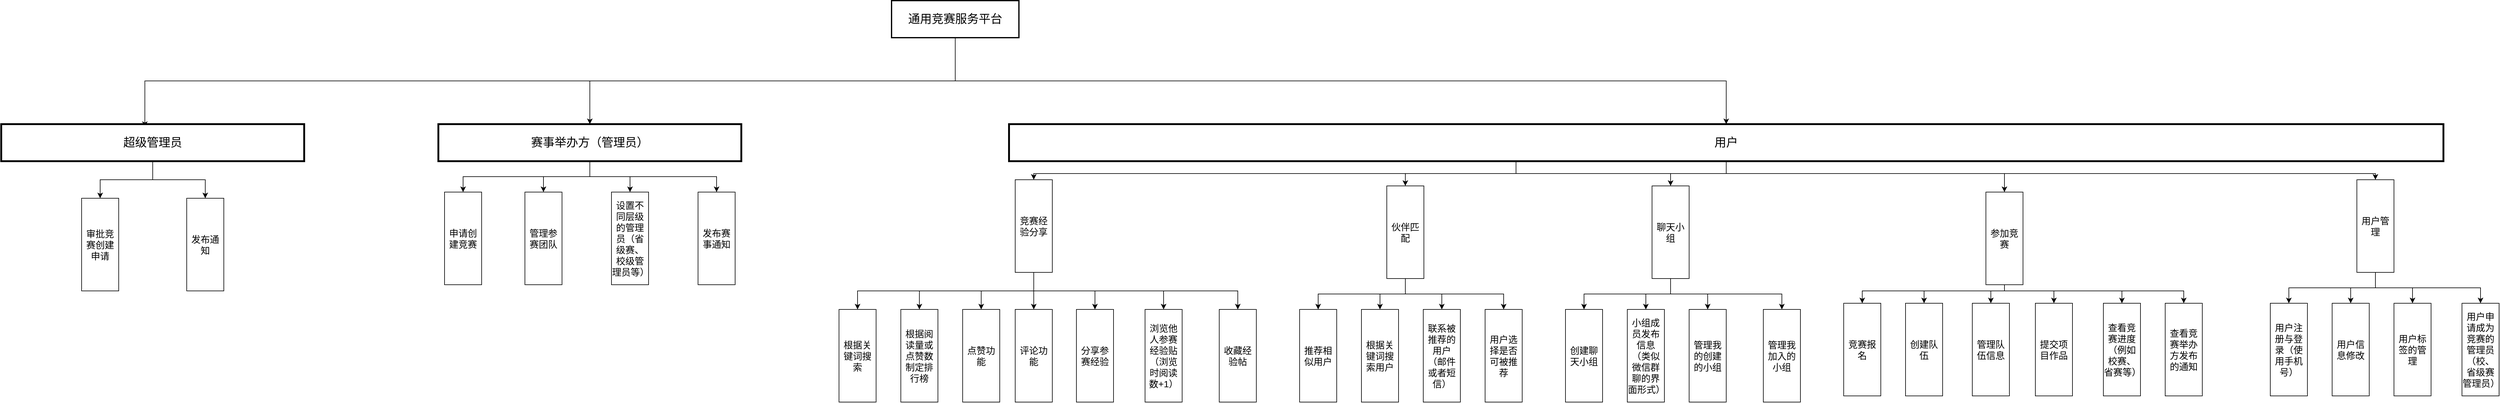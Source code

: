 <mxfile version="20.8.21" type="github">
  <diagram name="第 1 页" id="pT8ZbqHC3ATKMNTix457">
    <mxGraphModel dx="6904" dy="3874" grid="1" gridSize="10" guides="1" tooltips="1" connect="1" arrows="1" fold="1" page="1" pageScale="1" pageWidth="827" pageHeight="1169" math="0" shadow="0">
      <root>
        <mxCell id="0" />
        <mxCell id="1" parent="0" />
        <mxCell id="Y6RtNjVWylD-jsH2ztYq-1" style="edgeStyle=orthogonalEdgeStyle;rounded=0;orthogonalLoop=1;jettySize=auto;html=1;exitX=0.5;exitY=1;exitDx=0;exitDy=0;entryX=0.5;entryY=0;entryDx=0;entryDy=0;" edge="1" parent="1" source="Ilk_Vb8Y_KArp8zagEo2-1" target="Ilk_Vb8Y_KArp8zagEo2-3">
          <mxGeometry relative="1" as="geometry" />
        </mxCell>
        <mxCell id="Y6RtNjVWylD-jsH2ztYq-4" style="edgeStyle=orthogonalEdgeStyle;rounded=0;orthogonalLoop=1;jettySize=auto;html=1;exitX=0.5;exitY=1;exitDx=0;exitDy=0;entryX=0.5;entryY=0;entryDx=0;entryDy=0;" edge="1" parent="1" source="Ilk_Vb8Y_KArp8zagEo2-1" target="Ilk_Vb8Y_KArp8zagEo2-2">
          <mxGeometry relative="1" as="geometry" />
        </mxCell>
        <mxCell id="Y6RtNjVWylD-jsH2ztYq-94" style="edgeStyle=orthogonalEdgeStyle;rounded=0;orthogonalLoop=1;jettySize=auto;html=1;exitX=0.5;exitY=1;exitDx=0;exitDy=0;entryX=0.474;entryY=0.077;entryDx=0;entryDy=0;entryPerimeter=0;fontSize=15;" edge="1" parent="1" source="Ilk_Vb8Y_KArp8zagEo2-1" target="Y6RtNjVWylD-jsH2ztYq-89">
          <mxGeometry relative="1" as="geometry" />
        </mxCell>
        <mxCell id="Ilk_Vb8Y_KArp8zagEo2-1" value="&lt;font style=&quot;font-size: 19px;&quot;&gt;通用竞赛服务平台&lt;/font&gt;" style="rounded=0;whiteSpace=wrap;html=1;strokeWidth=2;" parent="1" vertex="1">
          <mxGeometry x="320" y="-170" width="206" height="60" as="geometry" />
        </mxCell>
        <mxCell id="Y6RtNjVWylD-jsH2ztYq-81" style="edgeStyle=orthogonalEdgeStyle;rounded=0;orthogonalLoop=1;jettySize=auto;html=1;exitX=0.5;exitY=1;exitDx=0;exitDy=0;entryX=0.5;entryY=0;entryDx=0;entryDy=0;fontSize=15;" edge="1" parent="1" source="Ilk_Vb8Y_KArp8zagEo2-2" target="Y6RtNjVWylD-jsH2ztYq-66">
          <mxGeometry relative="1" as="geometry" />
        </mxCell>
        <mxCell id="Y6RtNjVWylD-jsH2ztYq-82" style="edgeStyle=orthogonalEdgeStyle;rounded=0;orthogonalLoop=1;jettySize=auto;html=1;exitX=0.5;exitY=1;exitDx=0;exitDy=0;entryX=0.5;entryY=0;entryDx=0;entryDy=0;fontSize=15;" edge="1" parent="1" source="Ilk_Vb8Y_KArp8zagEo2-2" target="Y6RtNjVWylD-jsH2ztYq-67">
          <mxGeometry relative="1" as="geometry" />
        </mxCell>
        <mxCell id="Y6RtNjVWylD-jsH2ztYq-83" style="edgeStyle=orthogonalEdgeStyle;rounded=0;orthogonalLoop=1;jettySize=auto;html=1;exitX=0.5;exitY=1;exitDx=0;exitDy=0;entryX=0.5;entryY=0;entryDx=0;entryDy=0;fontSize=15;" edge="1" parent="1" source="Ilk_Vb8Y_KArp8zagEo2-2" target="Y6RtNjVWylD-jsH2ztYq-68">
          <mxGeometry relative="1" as="geometry" />
        </mxCell>
        <mxCell id="Y6RtNjVWylD-jsH2ztYq-84" style="edgeStyle=orthogonalEdgeStyle;rounded=0;orthogonalLoop=1;jettySize=auto;html=1;exitX=0.5;exitY=1;exitDx=0;exitDy=0;fontSize=15;" edge="1" parent="1" source="Ilk_Vb8Y_KArp8zagEo2-2" target="Y6RtNjVWylD-jsH2ztYq-79">
          <mxGeometry relative="1" as="geometry" />
        </mxCell>
        <mxCell id="Ilk_Vb8Y_KArp8zagEo2-2" value="赛事举办方（管理员）" style="rounded=0;whiteSpace=wrap;html=1;strokeWidth=3;fontSize=19;" parent="1" vertex="1">
          <mxGeometry x="-413" y="30" width="490" height="60" as="geometry" />
        </mxCell>
        <mxCell id="Y6RtNjVWylD-jsH2ztYq-61" style="edgeStyle=orthogonalEdgeStyle;rounded=0;orthogonalLoop=1;jettySize=auto;html=1;exitX=0.5;exitY=1;exitDx=0;exitDy=0;entryX=0.5;entryY=0;entryDx=0;entryDy=0;fontSize=15;" edge="1" parent="1" source="Ilk_Vb8Y_KArp8zagEo2-3" target="Y6RtNjVWylD-jsH2ztYq-13">
          <mxGeometry relative="1" as="geometry" />
        </mxCell>
        <mxCell id="Y6RtNjVWylD-jsH2ztYq-62" style="edgeStyle=orthogonalEdgeStyle;rounded=0;orthogonalLoop=1;jettySize=auto;html=1;exitX=0.5;exitY=1;exitDx=0;exitDy=0;entryX=0.5;entryY=0;entryDx=0;entryDy=0;fontSize=15;" edge="1" parent="1" source="Ilk_Vb8Y_KArp8zagEo2-3" target="Y6RtNjVWylD-jsH2ztYq-7">
          <mxGeometry relative="1" as="geometry" />
        </mxCell>
        <mxCell id="Y6RtNjVWylD-jsH2ztYq-63" style="edgeStyle=orthogonalEdgeStyle;rounded=0;orthogonalLoop=1;jettySize=auto;html=1;exitX=0.5;exitY=1;exitDx=0;exitDy=0;entryX=0.5;entryY=0;entryDx=0;entryDy=0;fontSize=15;" edge="1" parent="1" source="Ilk_Vb8Y_KArp8zagEo2-3" target="Y6RtNjVWylD-jsH2ztYq-33">
          <mxGeometry relative="1" as="geometry" />
        </mxCell>
        <mxCell id="Y6RtNjVWylD-jsH2ztYq-64" style="edgeStyle=orthogonalEdgeStyle;rounded=0;orthogonalLoop=1;jettySize=auto;html=1;exitX=0.5;exitY=1;exitDx=0;exitDy=0;entryX=0.5;entryY=0;entryDx=0;entryDy=0;fontSize=15;" edge="1" parent="1" source="Ilk_Vb8Y_KArp8zagEo2-3" target="Y6RtNjVWylD-jsH2ztYq-8">
          <mxGeometry relative="1" as="geometry">
            <Array as="points">
              <mxPoint x="1330" y="110" />
              <mxPoint x="2120" y="110" />
            </Array>
          </mxGeometry>
        </mxCell>
        <mxCell id="Y6RtNjVWylD-jsH2ztYq-78" style="edgeStyle=orthogonalEdgeStyle;rounded=0;orthogonalLoop=1;jettySize=auto;html=1;exitX=0.5;exitY=1;exitDx=0;exitDy=0;entryX=0.5;entryY=0;entryDx=0;entryDy=0;fontSize=15;" edge="1" parent="1" source="Ilk_Vb8Y_KArp8zagEo2-3" target="Y6RtNjVWylD-jsH2ztYq-69">
          <mxGeometry relative="1" as="geometry" />
        </mxCell>
        <mxCell id="Ilk_Vb8Y_KArp8zagEo2-3" value="用户" style="rounded=0;whiteSpace=wrap;html=1;strokeWidth=3;fontSize=19;" parent="1" vertex="1">
          <mxGeometry x="510" y="30" width="2320" height="60" as="geometry" />
        </mxCell>
        <mxCell id="Y6RtNjVWylD-jsH2ztYq-6" value="&lt;span style=&quot;font-size: 15px;&quot;&gt;收藏经验帖&lt;/span&gt;" style="rounded=0;whiteSpace=wrap;html=1;align=center;" vertex="1" parent="1">
          <mxGeometry x="850" y="330" width="60" height="150" as="geometry" />
        </mxCell>
        <mxCell id="Y6RtNjVWylD-jsH2ztYq-34" style="edgeStyle=orthogonalEdgeStyle;rounded=0;orthogonalLoop=1;jettySize=auto;html=1;exitX=0.5;exitY=1;exitDx=0;exitDy=0;entryX=0.5;entryY=0;entryDx=0;entryDy=0;fontSize=15;" edge="1" parent="1" source="Y6RtNjVWylD-jsH2ztYq-7" target="Y6RtNjVWylD-jsH2ztYq-28">
          <mxGeometry relative="1" as="geometry" />
        </mxCell>
        <mxCell id="Y6RtNjVWylD-jsH2ztYq-35" style="edgeStyle=orthogonalEdgeStyle;rounded=0;orthogonalLoop=1;jettySize=auto;html=1;exitX=0.5;exitY=1;exitDx=0;exitDy=0;entryX=0.5;entryY=0;entryDx=0;entryDy=0;fontSize=15;" edge="1" parent="1" source="Y6RtNjVWylD-jsH2ztYq-7" target="Y6RtNjVWylD-jsH2ztYq-29">
          <mxGeometry relative="1" as="geometry" />
        </mxCell>
        <mxCell id="Y6RtNjVWylD-jsH2ztYq-36" style="edgeStyle=orthogonalEdgeStyle;rounded=0;orthogonalLoop=1;jettySize=auto;html=1;exitX=0.5;exitY=1;exitDx=0;exitDy=0;entryX=0.5;entryY=0;entryDx=0;entryDy=0;fontSize=15;" edge="1" parent="1" source="Y6RtNjVWylD-jsH2ztYq-7" target="Y6RtNjVWylD-jsH2ztYq-30">
          <mxGeometry relative="1" as="geometry" />
        </mxCell>
        <mxCell id="Y6RtNjVWylD-jsH2ztYq-37" style="edgeStyle=orthogonalEdgeStyle;rounded=0;orthogonalLoop=1;jettySize=auto;html=1;exitX=0.5;exitY=1;exitDx=0;exitDy=0;entryX=0.5;entryY=0;entryDx=0;entryDy=0;fontSize=15;" edge="1" parent="1" source="Y6RtNjVWylD-jsH2ztYq-7" target="Y6RtNjVWylD-jsH2ztYq-31">
          <mxGeometry relative="1" as="geometry" />
        </mxCell>
        <mxCell id="Y6RtNjVWylD-jsH2ztYq-7" value="&lt;font style=&quot;font-size: 15px;&quot;&gt;伙伴匹配&lt;/font&gt;" style="rounded=0;whiteSpace=wrap;html=1;align=center;" vertex="1" parent="1">
          <mxGeometry x="1121" y="130" width="60" height="150" as="geometry" />
        </mxCell>
        <mxCell id="Y6RtNjVWylD-jsH2ztYq-55" style="edgeStyle=orthogonalEdgeStyle;rounded=0;orthogonalLoop=1;jettySize=auto;html=1;exitX=0.5;exitY=1;exitDx=0;exitDy=0;fontSize=15;" edge="1" parent="1" source="Y6RtNjVWylD-jsH2ztYq-8" target="Y6RtNjVWylD-jsH2ztYq-47">
          <mxGeometry relative="1" as="geometry">
            <Array as="points">
              <mxPoint x="2120" y="300" />
              <mxPoint x="1890" y="300" />
            </Array>
          </mxGeometry>
        </mxCell>
        <mxCell id="Y6RtNjVWylD-jsH2ztYq-56" style="edgeStyle=orthogonalEdgeStyle;rounded=0;orthogonalLoop=1;jettySize=auto;html=1;exitX=0.5;exitY=1;exitDx=0;exitDy=0;entryX=0.5;entryY=0;entryDx=0;entryDy=0;fontSize=15;" edge="1" parent="1" source="Y6RtNjVWylD-jsH2ztYq-8" target="Y6RtNjVWylD-jsH2ztYq-48">
          <mxGeometry relative="1" as="geometry">
            <Array as="points">
              <mxPoint x="2120" y="300" />
              <mxPoint x="1990" y="300" />
            </Array>
          </mxGeometry>
        </mxCell>
        <mxCell id="Y6RtNjVWylD-jsH2ztYq-57" style="edgeStyle=orthogonalEdgeStyle;rounded=0;orthogonalLoop=1;jettySize=auto;html=1;exitX=0.5;exitY=1;exitDx=0;exitDy=0;entryX=0.5;entryY=0;entryDx=0;entryDy=0;fontSize=15;" edge="1" parent="1" source="Y6RtNjVWylD-jsH2ztYq-8" target="Y6RtNjVWylD-jsH2ztYq-49">
          <mxGeometry relative="1" as="geometry">
            <Array as="points">
              <mxPoint x="2120" y="300" />
              <mxPoint x="2098" y="300" />
            </Array>
          </mxGeometry>
        </mxCell>
        <mxCell id="Y6RtNjVWylD-jsH2ztYq-58" style="edgeStyle=orthogonalEdgeStyle;rounded=0;orthogonalLoop=1;jettySize=auto;html=1;exitX=0.5;exitY=1;exitDx=0;exitDy=0;entryX=0.5;entryY=0;entryDx=0;entryDy=0;fontSize=15;" edge="1" parent="1" source="Y6RtNjVWylD-jsH2ztYq-8" target="Y6RtNjVWylD-jsH2ztYq-50">
          <mxGeometry relative="1" as="geometry">
            <Array as="points">
              <mxPoint x="2120" y="300" />
              <mxPoint x="2200" y="300" />
            </Array>
          </mxGeometry>
        </mxCell>
        <mxCell id="Y6RtNjVWylD-jsH2ztYq-59" style="edgeStyle=orthogonalEdgeStyle;rounded=0;orthogonalLoop=1;jettySize=auto;html=1;exitX=0.5;exitY=1;exitDx=0;exitDy=0;entryX=0.5;entryY=0;entryDx=0;entryDy=0;fontSize=15;" edge="1" parent="1" source="Y6RtNjVWylD-jsH2ztYq-8" target="Y6RtNjVWylD-jsH2ztYq-51">
          <mxGeometry relative="1" as="geometry">
            <Array as="points">
              <mxPoint x="2120" y="300" />
              <mxPoint x="2310" y="300" />
            </Array>
          </mxGeometry>
        </mxCell>
        <mxCell id="Y6RtNjVWylD-jsH2ztYq-60" style="edgeStyle=orthogonalEdgeStyle;rounded=0;orthogonalLoop=1;jettySize=auto;html=1;exitX=0.5;exitY=1;exitDx=0;exitDy=0;entryX=0.5;entryY=0;entryDx=0;entryDy=0;fontSize=15;" edge="1" parent="1" source="Y6RtNjVWylD-jsH2ztYq-8" target="Y6RtNjVWylD-jsH2ztYq-53">
          <mxGeometry relative="1" as="geometry">
            <Array as="points">
              <mxPoint x="2120" y="300" />
              <mxPoint x="2410" y="300" />
            </Array>
          </mxGeometry>
        </mxCell>
        <mxCell id="Y6RtNjVWylD-jsH2ztYq-8" value="&lt;span style=&quot;font-size: 15px;&quot;&gt;参加竞赛&lt;/span&gt;" style="rounded=0;whiteSpace=wrap;html=1;align=center;" vertex="1" parent="1">
          <mxGeometry x="2090" y="140" width="60" height="150" as="geometry" />
        </mxCell>
        <mxCell id="Y6RtNjVWylD-jsH2ztYq-11" value="&lt;span style=&quot;font-size: 15px;&quot;&gt;分享参赛经验&lt;/span&gt;" style="rounded=0;whiteSpace=wrap;html=1;align=center;" vertex="1" parent="1">
          <mxGeometry x="619" y="330" width="60" height="150" as="geometry" />
        </mxCell>
        <mxCell id="Y6RtNjVWylD-jsH2ztYq-12" value="&lt;span style=&quot;font-size: 15px;&quot;&gt;浏览他人参赛经验贴（浏览时阅读数+1）&lt;/span&gt;" style="rounded=0;whiteSpace=wrap;html=1;align=center;" vertex="1" parent="1">
          <mxGeometry x="730" y="330" width="60" height="150" as="geometry" />
        </mxCell>
        <mxCell id="Y6RtNjVWylD-jsH2ztYq-19" style="edgeStyle=orthogonalEdgeStyle;rounded=0;orthogonalLoop=1;jettySize=auto;html=1;entryX=0.5;entryY=0;entryDx=0;entryDy=0;fontSize=15;" edge="1" parent="1" source="Y6RtNjVWylD-jsH2ztYq-13" target="Y6RtNjVWylD-jsH2ztYq-17">
          <mxGeometry relative="1" as="geometry">
            <Array as="points">
              <mxPoint x="550" y="300" />
              <mxPoint x="265" y="300" />
            </Array>
          </mxGeometry>
        </mxCell>
        <mxCell id="Y6RtNjVWylD-jsH2ztYq-20" style="edgeStyle=orthogonalEdgeStyle;rounded=0;orthogonalLoop=1;jettySize=auto;html=1;exitX=0.5;exitY=1;exitDx=0;exitDy=0;entryX=0.5;entryY=0;entryDx=0;entryDy=0;fontSize=15;" edge="1" parent="1" source="Y6RtNjVWylD-jsH2ztYq-13" target="Y6RtNjVWylD-jsH2ztYq-16">
          <mxGeometry relative="1" as="geometry" />
        </mxCell>
        <mxCell id="Y6RtNjVWylD-jsH2ztYq-21" style="edgeStyle=orthogonalEdgeStyle;rounded=0;orthogonalLoop=1;jettySize=auto;html=1;exitX=0.5;exitY=1;exitDx=0;exitDy=0;entryX=0.5;entryY=0;entryDx=0;entryDy=0;fontSize=15;" edge="1" parent="1" source="Y6RtNjVWylD-jsH2ztYq-13" target="Y6RtNjVWylD-jsH2ztYq-15">
          <mxGeometry relative="1" as="geometry" />
        </mxCell>
        <mxCell id="Y6RtNjVWylD-jsH2ztYq-22" style="edgeStyle=orthogonalEdgeStyle;rounded=0;orthogonalLoop=1;jettySize=auto;html=1;exitX=0.5;exitY=1;exitDx=0;exitDy=0;entryX=0.5;entryY=0;entryDx=0;entryDy=0;fontSize=15;" edge="1" parent="1" source="Y6RtNjVWylD-jsH2ztYq-13" target="Y6RtNjVWylD-jsH2ztYq-14">
          <mxGeometry relative="1" as="geometry" />
        </mxCell>
        <mxCell id="Y6RtNjVWylD-jsH2ztYq-23" style="edgeStyle=orthogonalEdgeStyle;rounded=0;orthogonalLoop=1;jettySize=auto;html=1;exitX=0.5;exitY=1;exitDx=0;exitDy=0;entryX=0.5;entryY=0;entryDx=0;entryDy=0;fontSize=15;" edge="1" parent="1" source="Y6RtNjVWylD-jsH2ztYq-13" target="Y6RtNjVWylD-jsH2ztYq-11">
          <mxGeometry relative="1" as="geometry" />
        </mxCell>
        <mxCell id="Y6RtNjVWylD-jsH2ztYq-24" style="edgeStyle=orthogonalEdgeStyle;rounded=0;orthogonalLoop=1;jettySize=auto;html=1;exitX=0.5;exitY=1;exitDx=0;exitDy=0;entryX=0.5;entryY=0;entryDx=0;entryDy=0;fontSize=15;" edge="1" parent="1" source="Y6RtNjVWylD-jsH2ztYq-13" target="Y6RtNjVWylD-jsH2ztYq-12">
          <mxGeometry relative="1" as="geometry" />
        </mxCell>
        <mxCell id="Y6RtNjVWylD-jsH2ztYq-25" style="edgeStyle=orthogonalEdgeStyle;rounded=0;orthogonalLoop=1;jettySize=auto;html=1;exitX=0.5;exitY=1;exitDx=0;exitDy=0;entryX=0.5;entryY=0;entryDx=0;entryDy=0;fontSize=15;" edge="1" parent="1" source="Y6RtNjVWylD-jsH2ztYq-13" target="Y6RtNjVWylD-jsH2ztYq-6">
          <mxGeometry relative="1" as="geometry" />
        </mxCell>
        <mxCell id="Y6RtNjVWylD-jsH2ztYq-13" value="&lt;span style=&quot;font-size: 15px;&quot;&gt;竞赛经验分享&lt;/span&gt;" style="rounded=0;whiteSpace=wrap;html=1;align=center;" vertex="1" parent="1">
          <mxGeometry x="520" y="120" width="60" height="150" as="geometry" />
        </mxCell>
        <mxCell id="Y6RtNjVWylD-jsH2ztYq-14" value="&lt;span style=&quot;font-size: 15px;&quot;&gt;评论功能&lt;/span&gt;" style="rounded=0;whiteSpace=wrap;html=1;align=center;" vertex="1" parent="1">
          <mxGeometry x="520" y="330" width="60" height="150" as="geometry" />
        </mxCell>
        <mxCell id="Y6RtNjVWylD-jsH2ztYq-15" value="&lt;span style=&quot;font-size: 15px;&quot;&gt;点赞功能&lt;/span&gt;" style="rounded=0;whiteSpace=wrap;html=1;align=center;" vertex="1" parent="1">
          <mxGeometry x="435" y="330" width="60" height="150" as="geometry" />
        </mxCell>
        <mxCell id="Y6RtNjVWylD-jsH2ztYq-16" value="&lt;span style=&quot;font-size: 15px;&quot;&gt;根据阅读量或点赞数制定排行榜&lt;/span&gt;" style="rounded=0;whiteSpace=wrap;html=1;align=center;" vertex="1" parent="1">
          <mxGeometry x="335" y="330" width="60" height="150" as="geometry" />
        </mxCell>
        <mxCell id="Y6RtNjVWylD-jsH2ztYq-17" value="&lt;span style=&quot;font-size: 15px;&quot;&gt;根据关键词搜索&lt;/span&gt;" style="rounded=0;whiteSpace=wrap;html=1;align=center;" vertex="1" parent="1">
          <mxGeometry x="235" y="330" width="60" height="150" as="geometry" />
        </mxCell>
        <mxCell id="Y6RtNjVWylD-jsH2ztYq-28" value="&lt;span style=&quot;font-size: 15px;&quot;&gt;推荐相似用户&lt;/span&gt;" style="rounded=0;whiteSpace=wrap;html=1;align=center;" vertex="1" parent="1">
          <mxGeometry x="980" y="330" width="60" height="150" as="geometry" />
        </mxCell>
        <mxCell id="Y6RtNjVWylD-jsH2ztYq-29" value="&lt;span style=&quot;font-size: 15px;&quot;&gt;根据关键词搜索用户&lt;/span&gt;" style="rounded=0;whiteSpace=wrap;html=1;align=center;" vertex="1" parent="1">
          <mxGeometry x="1080" y="330" width="60" height="150" as="geometry" />
        </mxCell>
        <mxCell id="Y6RtNjVWylD-jsH2ztYq-30" value="&lt;span style=&quot;font-size: 15px;&quot;&gt;联系被推荐的用户（邮件或者短信）&lt;/span&gt;" style="rounded=0;whiteSpace=wrap;html=1;align=center;" vertex="1" parent="1">
          <mxGeometry x="1180" y="330" width="60" height="150" as="geometry" />
        </mxCell>
        <mxCell id="Y6RtNjVWylD-jsH2ztYq-31" value="&lt;span style=&quot;font-size: 15px;&quot;&gt;用户选择是否可被推荐&lt;/span&gt;" style="rounded=0;whiteSpace=wrap;html=1;align=center;" vertex="1" parent="1">
          <mxGeometry x="1280" y="330" width="60" height="150" as="geometry" />
        </mxCell>
        <mxCell id="Y6RtNjVWylD-jsH2ztYq-43" style="edgeStyle=orthogonalEdgeStyle;rounded=0;orthogonalLoop=1;jettySize=auto;html=1;exitX=0.5;exitY=1;exitDx=0;exitDy=0;entryX=0.5;entryY=0;entryDx=0;entryDy=0;fontSize=15;" edge="1" parent="1" source="Y6RtNjVWylD-jsH2ztYq-33" target="Y6RtNjVWylD-jsH2ztYq-38">
          <mxGeometry relative="1" as="geometry" />
        </mxCell>
        <mxCell id="Y6RtNjVWylD-jsH2ztYq-44" style="edgeStyle=orthogonalEdgeStyle;rounded=0;orthogonalLoop=1;jettySize=auto;html=1;exitX=0.5;exitY=1;exitDx=0;exitDy=0;entryX=0.5;entryY=0;entryDx=0;entryDy=0;fontSize=15;" edge="1" parent="1" source="Y6RtNjVWylD-jsH2ztYq-33" target="Y6RtNjVWylD-jsH2ztYq-39">
          <mxGeometry relative="1" as="geometry" />
        </mxCell>
        <mxCell id="Y6RtNjVWylD-jsH2ztYq-45" style="edgeStyle=orthogonalEdgeStyle;rounded=0;orthogonalLoop=1;jettySize=auto;html=1;exitX=0.5;exitY=1;exitDx=0;exitDy=0;entryX=0.5;entryY=0;entryDx=0;entryDy=0;fontSize=15;" edge="1" parent="1" source="Y6RtNjVWylD-jsH2ztYq-33" target="Y6RtNjVWylD-jsH2ztYq-41">
          <mxGeometry relative="1" as="geometry" />
        </mxCell>
        <mxCell id="Y6RtNjVWylD-jsH2ztYq-46" style="edgeStyle=orthogonalEdgeStyle;rounded=0;orthogonalLoop=1;jettySize=auto;html=1;exitX=0.5;exitY=1;exitDx=0;exitDy=0;fontSize=15;" edge="1" parent="1" source="Y6RtNjVWylD-jsH2ztYq-33" target="Y6RtNjVWylD-jsH2ztYq-42">
          <mxGeometry relative="1" as="geometry" />
        </mxCell>
        <mxCell id="Y6RtNjVWylD-jsH2ztYq-33" value="&lt;span style=&quot;font-size: 15px;&quot;&gt;聊天小组&lt;/span&gt;" style="rounded=0;whiteSpace=wrap;html=1;align=center;" vertex="1" parent="1">
          <mxGeometry x="1550" y="130" width="60" height="150" as="geometry" />
        </mxCell>
        <mxCell id="Y6RtNjVWylD-jsH2ztYq-38" value="&lt;span style=&quot;font-size: 15px;&quot;&gt;创建聊天小组&lt;/span&gt;" style="rounded=0;whiteSpace=wrap;html=1;align=center;" vertex="1" parent="1">
          <mxGeometry x="1410" y="330" width="60" height="150" as="geometry" />
        </mxCell>
        <mxCell id="Y6RtNjVWylD-jsH2ztYq-39" value="&lt;span style=&quot;font-size: 15px;&quot;&gt;小组成员发布信息（类似微信群聊的界面形式）&lt;/span&gt;" style="rounded=0;whiteSpace=wrap;html=1;align=center;" vertex="1" parent="1">
          <mxGeometry x="1510" y="330" width="60" height="150" as="geometry" />
        </mxCell>
        <mxCell id="Y6RtNjVWylD-jsH2ztYq-41" value="&lt;span style=&quot;font-size: 15px;&quot;&gt;管理我的创建的小组&lt;/span&gt;" style="rounded=0;whiteSpace=wrap;html=1;align=center;" vertex="1" parent="1">
          <mxGeometry x="1610" y="330" width="60" height="150" as="geometry" />
        </mxCell>
        <mxCell id="Y6RtNjVWylD-jsH2ztYq-42" value="&lt;span style=&quot;font-size: 15px;&quot;&gt;管理我加入的小组&lt;/span&gt;" style="rounded=0;whiteSpace=wrap;html=1;align=center;" vertex="1" parent="1">
          <mxGeometry x="1730" y="330" width="60" height="150" as="geometry" />
        </mxCell>
        <mxCell id="Y6RtNjVWylD-jsH2ztYq-47" value="&lt;span style=&quot;font-size: 15px;&quot;&gt;竞赛报名&lt;/span&gt;" style="rounded=0;whiteSpace=wrap;html=1;align=center;" vertex="1" parent="1">
          <mxGeometry x="1860" y="320" width="60" height="150" as="geometry" />
        </mxCell>
        <mxCell id="Y6RtNjVWylD-jsH2ztYq-48" value="&lt;span style=&quot;font-size: 15px;&quot;&gt;创建队伍&lt;/span&gt;" style="rounded=0;whiteSpace=wrap;html=1;align=center;" vertex="1" parent="1">
          <mxGeometry x="1960" y="320" width="60" height="150" as="geometry" />
        </mxCell>
        <mxCell id="Y6RtNjVWylD-jsH2ztYq-49" value="&lt;span style=&quot;font-size: 15px;&quot;&gt;管理队伍信息&lt;/span&gt;" style="rounded=0;whiteSpace=wrap;html=1;align=center;" vertex="1" parent="1">
          <mxGeometry x="2068" y="320" width="60" height="150" as="geometry" />
        </mxCell>
        <mxCell id="Y6RtNjVWylD-jsH2ztYq-50" value="&lt;span style=&quot;font-size: 15px;&quot;&gt;提交项目作品&lt;/span&gt;" style="rounded=0;whiteSpace=wrap;html=1;align=center;" vertex="1" parent="1">
          <mxGeometry x="2170" y="320" width="60" height="150" as="geometry" />
        </mxCell>
        <mxCell id="Y6RtNjVWylD-jsH2ztYq-51" value="&lt;span style=&quot;font-size: 15px;&quot;&gt;查看竞赛进度（例如校赛、省赛等）&lt;/span&gt;" style="rounded=0;whiteSpace=wrap;html=1;align=center;" vertex="1" parent="1">
          <mxGeometry x="2280" y="320" width="60" height="150" as="geometry" />
        </mxCell>
        <mxCell id="Y6RtNjVWylD-jsH2ztYq-53" value="&lt;span style=&quot;font-size: 15px;&quot;&gt;查看竞赛举办方发布的通知&lt;/span&gt;" style="rounded=0;whiteSpace=wrap;html=1;align=center;" vertex="1" parent="1">
          <mxGeometry x="2380" y="320" width="60" height="150" as="geometry" />
        </mxCell>
        <mxCell id="Y6RtNjVWylD-jsH2ztYq-66" value="&lt;span style=&quot;font-size: 15px;&quot;&gt;申请创建竞赛&lt;/span&gt;" style="rounded=0;whiteSpace=wrap;html=1;align=center;" vertex="1" parent="1">
          <mxGeometry x="-403" y="140" width="60" height="150" as="geometry" />
        </mxCell>
        <mxCell id="Y6RtNjVWylD-jsH2ztYq-67" value="&lt;span style=&quot;font-size: 15px;&quot;&gt;管理参赛团队&lt;/span&gt;" style="rounded=0;whiteSpace=wrap;html=1;align=center;" vertex="1" parent="1">
          <mxGeometry x="-273" y="140" width="60" height="150" as="geometry" />
        </mxCell>
        <mxCell id="Y6RtNjVWylD-jsH2ztYq-68" value="&lt;span style=&quot;font-size: 15px;&quot;&gt;设置不同层级的管理员（省级赛、校级管理员等）&lt;/span&gt;" style="rounded=0;whiteSpace=wrap;html=1;align=center;" vertex="1" parent="1">
          <mxGeometry x="-133" y="140" width="60" height="150" as="geometry" />
        </mxCell>
        <mxCell id="Y6RtNjVWylD-jsH2ztYq-74" style="edgeStyle=orthogonalEdgeStyle;rounded=0;orthogonalLoop=1;jettySize=auto;html=1;exitX=0.5;exitY=1;exitDx=0;exitDy=0;entryX=0.5;entryY=0;entryDx=0;entryDy=0;fontSize=15;" edge="1" parent="1" source="Y6RtNjVWylD-jsH2ztYq-69" target="Y6RtNjVWylD-jsH2ztYq-70">
          <mxGeometry relative="1" as="geometry" />
        </mxCell>
        <mxCell id="Y6RtNjVWylD-jsH2ztYq-75" style="edgeStyle=orthogonalEdgeStyle;rounded=0;orthogonalLoop=1;jettySize=auto;html=1;exitX=0.5;exitY=1;exitDx=0;exitDy=0;entryX=0.5;entryY=0;entryDx=0;entryDy=0;fontSize=15;" edge="1" parent="1" source="Y6RtNjVWylD-jsH2ztYq-69" target="Y6RtNjVWylD-jsH2ztYq-71">
          <mxGeometry relative="1" as="geometry" />
        </mxCell>
        <mxCell id="Y6RtNjVWylD-jsH2ztYq-76" style="edgeStyle=orthogonalEdgeStyle;rounded=0;orthogonalLoop=1;jettySize=auto;html=1;exitX=0.5;exitY=1;exitDx=0;exitDy=0;entryX=0.5;entryY=0;entryDx=0;entryDy=0;fontSize=15;" edge="1" parent="1" source="Y6RtNjVWylD-jsH2ztYq-69" target="Y6RtNjVWylD-jsH2ztYq-72">
          <mxGeometry relative="1" as="geometry" />
        </mxCell>
        <mxCell id="Y6RtNjVWylD-jsH2ztYq-77" style="edgeStyle=orthogonalEdgeStyle;rounded=0;orthogonalLoop=1;jettySize=auto;html=1;exitX=0.5;exitY=1;exitDx=0;exitDy=0;entryX=0.5;entryY=0;entryDx=0;entryDy=0;fontSize=15;" edge="1" parent="1" source="Y6RtNjVWylD-jsH2ztYq-69" target="Y6RtNjVWylD-jsH2ztYq-73">
          <mxGeometry relative="1" as="geometry" />
        </mxCell>
        <mxCell id="Y6RtNjVWylD-jsH2ztYq-69" value="&lt;span style=&quot;font-size: 15px;&quot;&gt;用户管理&lt;/span&gt;" style="rounded=0;whiteSpace=wrap;html=1;align=center;" vertex="1" parent="1">
          <mxGeometry x="2690" y="120" width="60" height="150" as="geometry" />
        </mxCell>
        <mxCell id="Y6RtNjVWylD-jsH2ztYq-70" value="&lt;span style=&quot;font-size: 15px;&quot;&gt;用户注册与登录（使用手机号）&lt;/span&gt;" style="rounded=0;whiteSpace=wrap;html=1;align=center;" vertex="1" parent="1">
          <mxGeometry x="2550" y="320" width="60" height="150" as="geometry" />
        </mxCell>
        <mxCell id="Y6RtNjVWylD-jsH2ztYq-71" value="&lt;span style=&quot;font-size: 15px;&quot;&gt;用户信息修改&lt;/span&gt;" style="rounded=0;whiteSpace=wrap;html=1;align=center;" vertex="1" parent="1">
          <mxGeometry x="2650" y="320" width="60" height="150" as="geometry" />
        </mxCell>
        <mxCell id="Y6RtNjVWylD-jsH2ztYq-72" value="&lt;span style=&quot;font-size: 15px;&quot;&gt;用户标签的管理&lt;/span&gt;" style="rounded=0;whiteSpace=wrap;html=1;align=center;" vertex="1" parent="1">
          <mxGeometry x="2750" y="320" width="60" height="150" as="geometry" />
        </mxCell>
        <mxCell id="Y6RtNjVWylD-jsH2ztYq-73" value="&lt;span style=&quot;font-size: 15px;&quot;&gt;用户申请成为竞赛的管理员（校、省级赛管理员）&lt;/span&gt;" style="rounded=0;whiteSpace=wrap;html=1;align=center;" vertex="1" parent="1">
          <mxGeometry x="2860" y="320" width="60" height="150" as="geometry" />
        </mxCell>
        <mxCell id="Y6RtNjVWylD-jsH2ztYq-79" value="&lt;span style=&quot;font-size: 15px;&quot;&gt;发布赛事通知&lt;/span&gt;" style="rounded=0;whiteSpace=wrap;html=1;align=center;" vertex="1" parent="1">
          <mxGeometry x="7" y="140" width="60" height="150" as="geometry" />
        </mxCell>
        <mxCell id="Y6RtNjVWylD-jsH2ztYq-91" style="edgeStyle=orthogonalEdgeStyle;rounded=0;orthogonalLoop=1;jettySize=auto;html=1;exitX=0.5;exitY=1;exitDx=0;exitDy=0;entryX=0.5;entryY=0;entryDx=0;entryDy=0;fontSize=15;" edge="1" parent="1" source="Y6RtNjVWylD-jsH2ztYq-89" target="Y6RtNjVWylD-jsH2ztYq-90">
          <mxGeometry relative="1" as="geometry" />
        </mxCell>
        <mxCell id="Y6RtNjVWylD-jsH2ztYq-93" style="edgeStyle=orthogonalEdgeStyle;rounded=0;orthogonalLoop=1;jettySize=auto;html=1;exitX=0.5;exitY=1;exitDx=0;exitDy=0;entryX=0.5;entryY=0;entryDx=0;entryDy=0;fontSize=15;" edge="1" parent="1" source="Y6RtNjVWylD-jsH2ztYq-89" target="Y6RtNjVWylD-jsH2ztYq-92">
          <mxGeometry relative="1" as="geometry" />
        </mxCell>
        <mxCell id="Y6RtNjVWylD-jsH2ztYq-89" value="超级管理员" style="rounded=0;whiteSpace=wrap;html=1;strokeWidth=3;fontSize=19;" vertex="1" parent="1">
          <mxGeometry x="-1120" y="30" width="490" height="60" as="geometry" />
        </mxCell>
        <mxCell id="Y6RtNjVWylD-jsH2ztYq-90" value="&lt;span style=&quot;font-size: 15px;&quot;&gt;审批竞赛创建申请&lt;/span&gt;" style="rounded=0;whiteSpace=wrap;html=1;align=center;" vertex="1" parent="1">
          <mxGeometry x="-990" y="150" width="60" height="150" as="geometry" />
        </mxCell>
        <mxCell id="Y6RtNjVWylD-jsH2ztYq-92" value="&lt;span style=&quot;font-size: 15px;&quot;&gt;发布通知&lt;/span&gt;" style="rounded=0;whiteSpace=wrap;html=1;align=center;" vertex="1" parent="1">
          <mxGeometry x="-820" y="150" width="60" height="150" as="geometry" />
        </mxCell>
      </root>
    </mxGraphModel>
  </diagram>
</mxfile>
